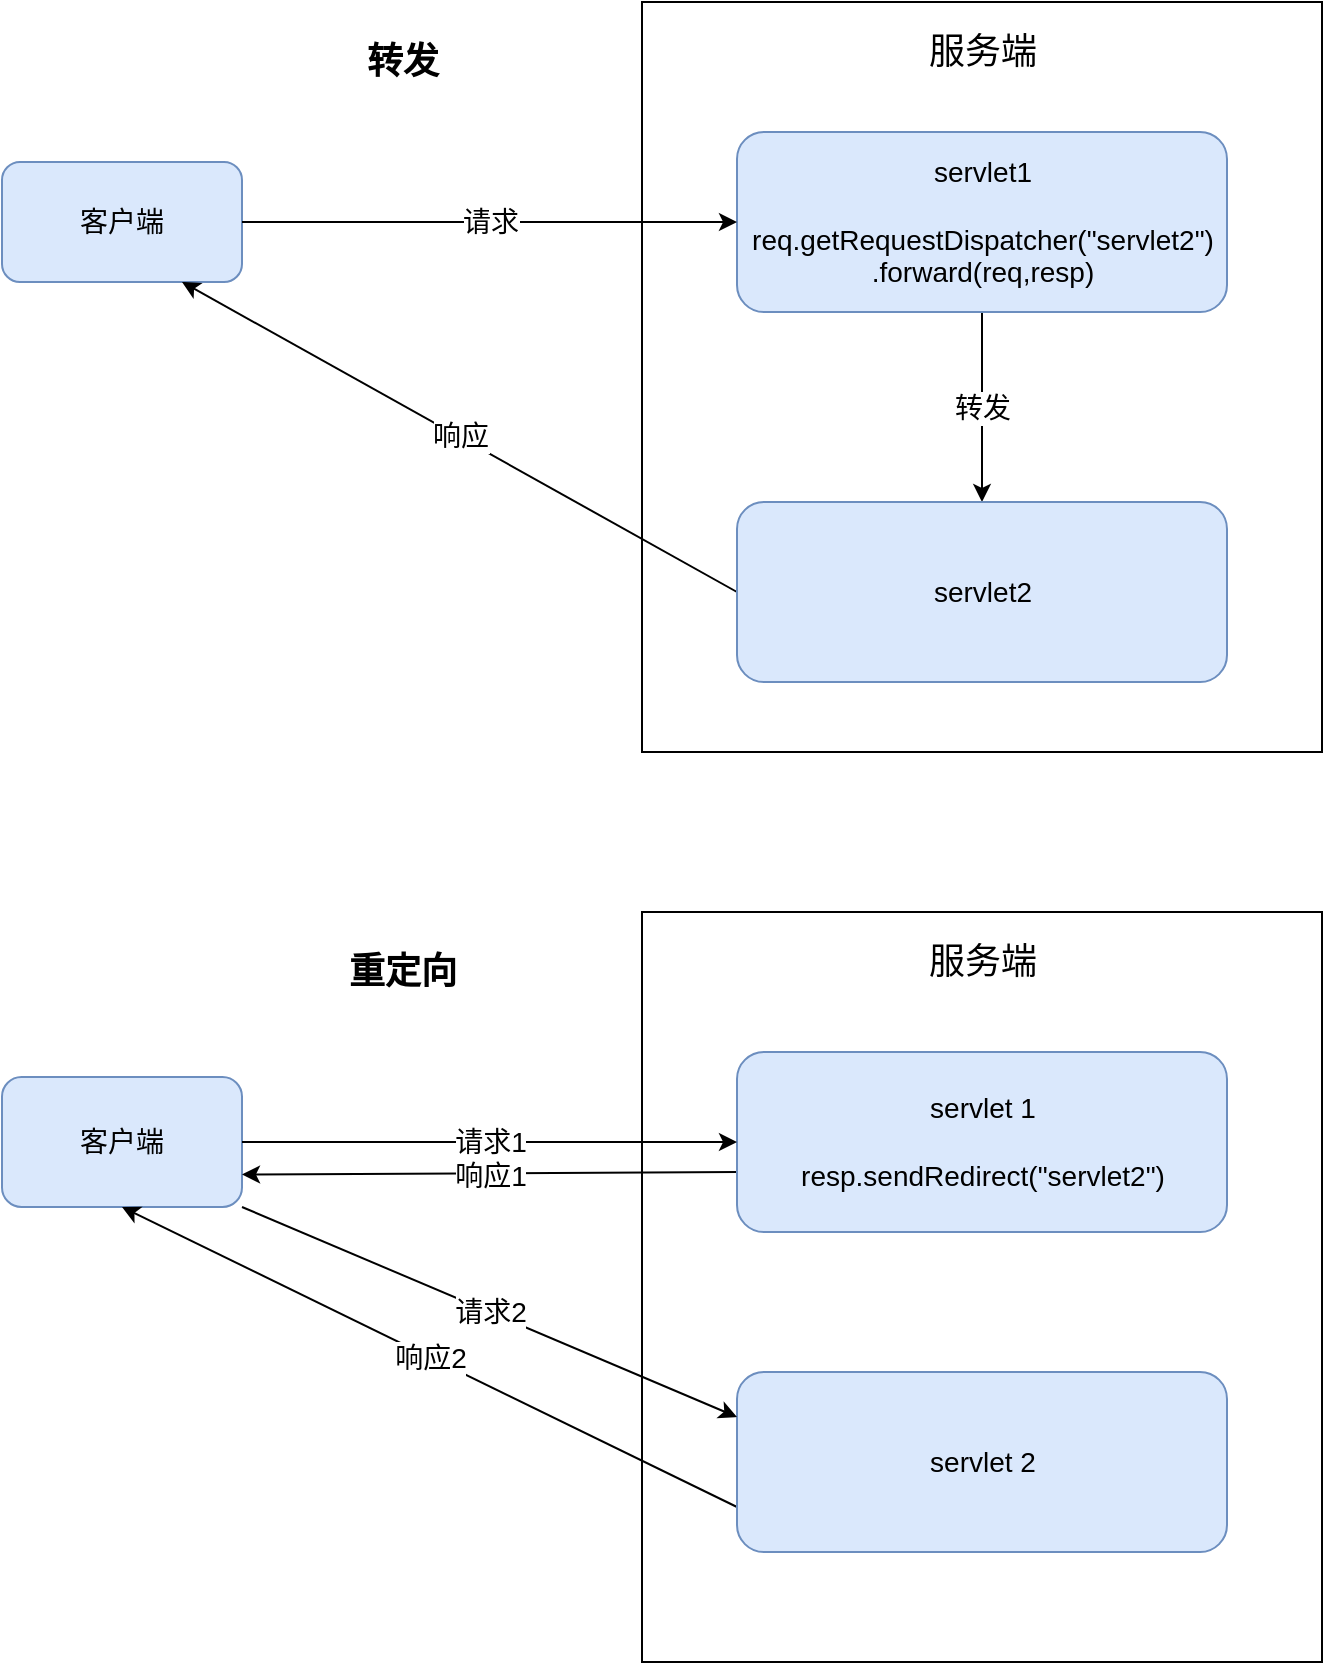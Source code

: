 <mxfile version="19.0.3" type="github">
  <diagram id="JbAeUXHiPp-vMfY-fcRd" name="第 1 页">
    <mxGraphModel dx="2014" dy="1144" grid="1" gridSize="10" guides="1" tooltips="1" connect="1" arrows="1" fold="1" page="1" pageScale="1" pageWidth="827" pageHeight="1169" math="0" shadow="0">
      <root>
        <mxCell id="0" />
        <mxCell id="1" parent="0" />
        <mxCell id="SljVfVfUd3bKpE-DMKqX-1" value="客户端" style="whiteSpace=wrap;html=1;fontSize=14;fillColor=#dae8fc;strokeColor=#6c8ebf;rounded=1;" vertex="1" parent="1">
          <mxGeometry x="84" y="270" width="120" height="60" as="geometry" />
        </mxCell>
        <mxCell id="SljVfVfUd3bKpE-DMKqX-2" value="" style="rounded=0;whiteSpace=wrap;html=1;" vertex="1" parent="1">
          <mxGeometry x="404" y="190" width="340" height="375" as="geometry" />
        </mxCell>
        <mxCell id="SljVfVfUd3bKpE-DMKqX-3" value="&lt;font style=&quot;font-size: 18px;&quot;&gt;服务端&lt;/font&gt;" style="text;html=1;align=center;verticalAlign=middle;resizable=0;points=[];autosize=1;strokeColor=none;fillColor=none;" vertex="1" parent="1">
          <mxGeometry x="539" y="205" width="70" height="20" as="geometry" />
        </mxCell>
        <mxCell id="SljVfVfUd3bKpE-DMKqX-12" value="转发" style="edgeStyle=orthogonalEdgeStyle;rounded=0;orthogonalLoop=1;jettySize=auto;html=1;exitX=0.5;exitY=1;exitDx=0;exitDy=0;entryX=0.5;entryY=0;entryDx=0;entryDy=0;fontSize=14;" edge="1" parent="1" source="SljVfVfUd3bKpE-DMKqX-4" target="SljVfVfUd3bKpE-DMKqX-5">
          <mxGeometry relative="1" as="geometry" />
        </mxCell>
        <mxCell id="SljVfVfUd3bKpE-DMKqX-4" value="servlet1&lt;br&gt;&lt;br&gt;req.getRequestDispatcher(&quot;servlet2&quot;)&lt;br&gt;.forward(req,resp)" style="whiteSpace=wrap;html=1;fontSize=14;fillColor=#dae8fc;strokeColor=#6c8ebf;rounded=1;" vertex="1" parent="1">
          <mxGeometry x="451.5" y="255" width="245" height="90" as="geometry" />
        </mxCell>
        <mxCell id="SljVfVfUd3bKpE-DMKqX-13" value="响应" style="rounded=0;orthogonalLoop=1;jettySize=auto;html=1;exitX=0;exitY=0.5;exitDx=0;exitDy=0;entryX=0.75;entryY=1;entryDx=0;entryDy=0;fontSize=14;" edge="1" parent="1" source="SljVfVfUd3bKpE-DMKqX-5" target="SljVfVfUd3bKpE-DMKqX-1">
          <mxGeometry relative="1" as="geometry" />
        </mxCell>
        <mxCell id="SljVfVfUd3bKpE-DMKqX-5" value="servlet2" style="whiteSpace=wrap;html=1;fontSize=14;fillColor=#dae8fc;strokeColor=#6c8ebf;rounded=1;" vertex="1" parent="1">
          <mxGeometry x="451.5" y="440" width="245" height="90" as="geometry" />
        </mxCell>
        <mxCell id="SljVfVfUd3bKpE-DMKqX-14" value="请求" style="edgeStyle=none;rounded=0;orthogonalLoop=1;jettySize=auto;html=1;exitX=1;exitY=0.5;exitDx=0;exitDy=0;entryX=0;entryY=0.5;entryDx=0;entryDy=0;fontSize=14;" edge="1" parent="1" source="SljVfVfUd3bKpE-DMKqX-1" target="SljVfVfUd3bKpE-DMKqX-4">
          <mxGeometry relative="1" as="geometry" />
        </mxCell>
        <mxCell id="SljVfVfUd3bKpE-DMKqX-15" value="转发" style="text;html=1;align=center;verticalAlign=middle;resizable=0;points=[];autosize=1;strokeColor=none;fillColor=none;fontSize=18;fontStyle=1" vertex="1" parent="1">
          <mxGeometry x="259" y="205" width="50" height="30" as="geometry" />
        </mxCell>
        <mxCell id="SljVfVfUd3bKpE-DMKqX-16" value="客户端" style="whiteSpace=wrap;html=1;fontSize=14;fillColor=#dae8fc;strokeColor=#6c8ebf;rounded=1;" vertex="1" parent="1">
          <mxGeometry x="84" y="727.5" width="120" height="65" as="geometry" />
        </mxCell>
        <mxCell id="SljVfVfUd3bKpE-DMKqX-17" value="" style="rounded=0;whiteSpace=wrap;html=1;" vertex="1" parent="1">
          <mxGeometry x="404" y="645" width="340" height="375" as="geometry" />
        </mxCell>
        <mxCell id="SljVfVfUd3bKpE-DMKqX-18" value="&lt;font style=&quot;font-size: 18px;&quot;&gt;服务端&lt;/font&gt;" style="text;html=1;align=center;verticalAlign=middle;resizable=0;points=[];autosize=1;strokeColor=none;fillColor=none;" vertex="1" parent="1">
          <mxGeometry x="539" y="660" width="70" height="20" as="geometry" />
        </mxCell>
        <mxCell id="SljVfVfUd3bKpE-DMKqX-25" value="&lt;font style=&quot;font-size: 14px;&quot;&gt;响应1&lt;/font&gt;" style="edgeStyle=none;rounded=0;orthogonalLoop=1;jettySize=auto;html=1;exitX=0.002;exitY=0.667;exitDx=0;exitDy=0;entryX=1;entryY=0.75;entryDx=0;entryDy=0;fontSize=18;exitPerimeter=0;" edge="1" parent="1" source="SljVfVfUd3bKpE-DMKqX-20" target="SljVfVfUd3bKpE-DMKqX-16">
          <mxGeometry relative="1" as="geometry" />
        </mxCell>
        <mxCell id="SljVfVfUd3bKpE-DMKqX-20" value="servlet 1&lt;br&gt;&lt;br&gt;resp.sendRedirect(&quot;servlet2&quot;)" style="whiteSpace=wrap;html=1;fontSize=14;fillColor=#dae8fc;strokeColor=#6c8ebf;rounded=1;" vertex="1" parent="1">
          <mxGeometry x="451.5" y="715" width="245" height="90" as="geometry" />
        </mxCell>
        <mxCell id="SljVfVfUd3bKpE-DMKqX-27" value="响应2" style="edgeStyle=none;rounded=0;orthogonalLoop=1;jettySize=auto;html=1;exitX=0;exitY=0.75;exitDx=0;exitDy=0;entryX=0.5;entryY=1;entryDx=0;entryDy=0;fontSize=14;" edge="1" parent="1" source="SljVfVfUd3bKpE-DMKqX-22" target="SljVfVfUd3bKpE-DMKqX-16">
          <mxGeometry relative="1" as="geometry" />
        </mxCell>
        <mxCell id="SljVfVfUd3bKpE-DMKqX-22" value="servlet 2" style="whiteSpace=wrap;html=1;fontSize=14;fillColor=#dae8fc;strokeColor=#6c8ebf;rounded=1;" vertex="1" parent="1">
          <mxGeometry x="451.5" y="875" width="245" height="90" as="geometry" />
        </mxCell>
        <mxCell id="SljVfVfUd3bKpE-DMKqX-24" value="重定向" style="text;html=1;align=center;verticalAlign=middle;resizable=0;points=[];autosize=1;strokeColor=none;fillColor=none;fontSize=18;fontStyle=1" vertex="1" parent="1">
          <mxGeometry x="249" y="660" width="70" height="30" as="geometry" />
        </mxCell>
        <mxCell id="SljVfVfUd3bKpE-DMKqX-26" value="请求2" style="edgeStyle=none;rounded=0;orthogonalLoop=1;jettySize=auto;html=1;exitX=1;exitY=1;exitDx=0;exitDy=0;entryX=0;entryY=0.25;entryDx=0;entryDy=0;fontSize=14;" edge="1" parent="1" source="SljVfVfUd3bKpE-DMKqX-16" target="SljVfVfUd3bKpE-DMKqX-22">
          <mxGeometry relative="1" as="geometry" />
        </mxCell>
        <mxCell id="SljVfVfUd3bKpE-DMKqX-28" value="请求1" style="edgeStyle=none;rounded=0;orthogonalLoop=1;jettySize=auto;html=1;exitX=1;exitY=0.5;exitDx=0;exitDy=0;entryX=0;entryY=0.5;entryDx=0;entryDy=0;fontSize=14;" edge="1" parent="1" source="SljVfVfUd3bKpE-DMKqX-16" target="SljVfVfUd3bKpE-DMKqX-20">
          <mxGeometry relative="1" as="geometry" />
        </mxCell>
      </root>
    </mxGraphModel>
  </diagram>
</mxfile>
